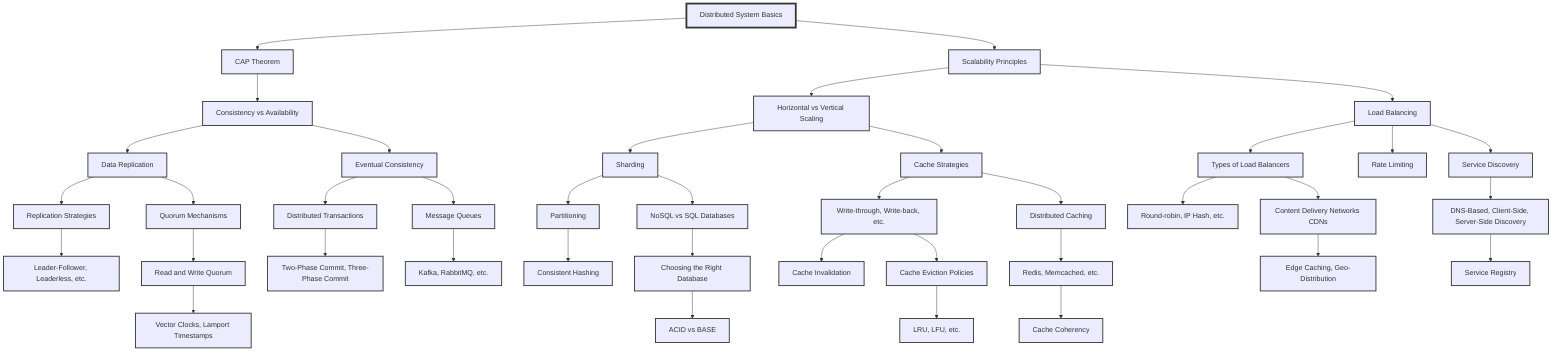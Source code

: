 graph TD
    style A stroke:#333,stroke-width:4px;

    A[Distributed System Basics] --> B[CAP Theorem]
    B --> C[Consistency vs Availability]
    A --> D[Scalability Principles]
    D --> E[Horizontal vs Vertical Scaling]
    D --> F[Load Balancing]
    F --> G[Types of Load Balancers]
    G --> H[Round-robin, IP Hash, etc.]
    E --> I[Sharding]
    F --> J[Rate Limiting]
    C --> K[Data Replication]
    K --> L[Replication Strategies]
    L --> M[Leader-Follower, Leaderless, etc.]
    I --> N[Partitioning]
    N --> O[Consistent Hashing]

    C --> P[Eventual Consistency]
    P --> Q[Distributed Transactions]
    Q --> R[Two-Phase Commit, Three-Phase Commit]

    E --> S[Cache Strategies]
    S --> T[Write-through, Write-back, etc.]
    T --> U[Cache Invalidation]

    I --> V[NoSQL vs SQL Databases]
    V --> W[Choosing the Right Database]
    W --> X[ACID vs BASE]

    G --> Y[Content Delivery Networks CDNs]
Y --> Z[Edge Caching, Geo-Distribution]

F --> AA[Service Discovery]
AA --> AB[DNS-Based, Client-Side, Server-Side Discovery]
AB --> AC[Service Registry]

P --> AD[Message Queues]
AD --> AE[Kafka, RabbitMQ, etc.]

S --> AF[Distributed Caching]
AF --> AG[Redis, Memcached, etc.]

AG --> AH[Cache Coherency]

T --> AI[Cache Eviction Policies]
AI --> AJ[LRU, LFU, etc.]

K --> AK[Quorum Mechanisms]
AK --> AL[Read and Write Quorum]

AL --> AM[Vector Clocks, Lamport Timestamps]

classDef default stroke:#333,stroke-width:2px;
